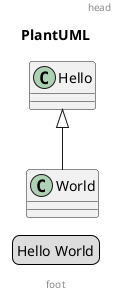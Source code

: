@startuml scale-1.5
header head
title PlantUML

Hello <|-- World

legend
    Hello World
end legend
footer foot
@enduml


@startuml
title Creole-markdown-patterns

note left
    --見出し--
    = 見出し１
    == 見出し２
    === 見出し３

    --番号なしリスト--
    * リスト１
    * リスト２
    ** リスト２－１
    * リスト３

    --番号付き--
    # 番号付きリスト１
    # 番号付きリスト２
    ## 番号付きリスト２－１
    # 番号付きリスト３

    --装飾--
    * **太字**
    * //イタリック//
    * ""等幅フォント(monospace)""
    * --取り消し線--
    * __下線__

    --テーブル--
    |= |= Column1 |= Column2 |
    |1 |Value1-1  |Value1-2  |
    |2 |Value2-1  |Value2-2  |

    --HTML--
    * <color:red>色名指定</color>
    * <color:#00FF00>カラーコード指定</color>
    * <back:skyblue>背景色</back>
    * <size:18>フォントサイズ</size>
    * <b>太字</b>

    --木構造--
    |_build.gradle
    |_src
    |_main
    |_java
    |_**bold**
    |_--strike--
    |_//itaric//
    |___underline__
    |_""monospace""
    |_test

    --Unicode--
    * <U+20BB7>

    --Escape--
    * **これは太字になる**
    * ~**これは太字にならない**

    --水平線--
    --タイトルを挟める--
    ----
    ==タイトルを挟める==
    ====
    ..タイトルを挟める..
    ....
end note

@enduml